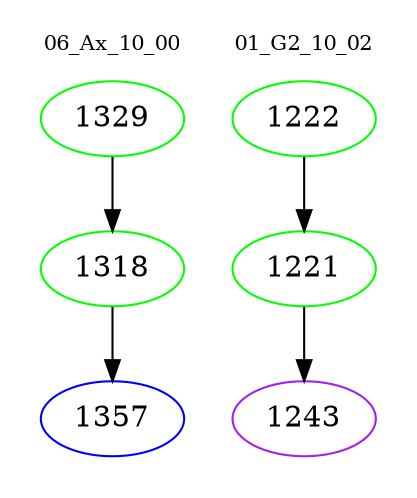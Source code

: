 digraph{
subgraph cluster_0 {
color = white
label = "06_Ax_10_00";
fontsize=10;
T0_1329 [label="1329", color="green"]
T0_1329 -> T0_1318 [color="black"]
T0_1318 [label="1318", color="green"]
T0_1318 -> T0_1357 [color="black"]
T0_1357 [label="1357", color="blue"]
}
subgraph cluster_1 {
color = white
label = "01_G2_10_02";
fontsize=10;
T1_1222 [label="1222", color="green"]
T1_1222 -> T1_1221 [color="black"]
T1_1221 [label="1221", color="green"]
T1_1221 -> T1_1243 [color="black"]
T1_1243 [label="1243", color="purple"]
}
}
